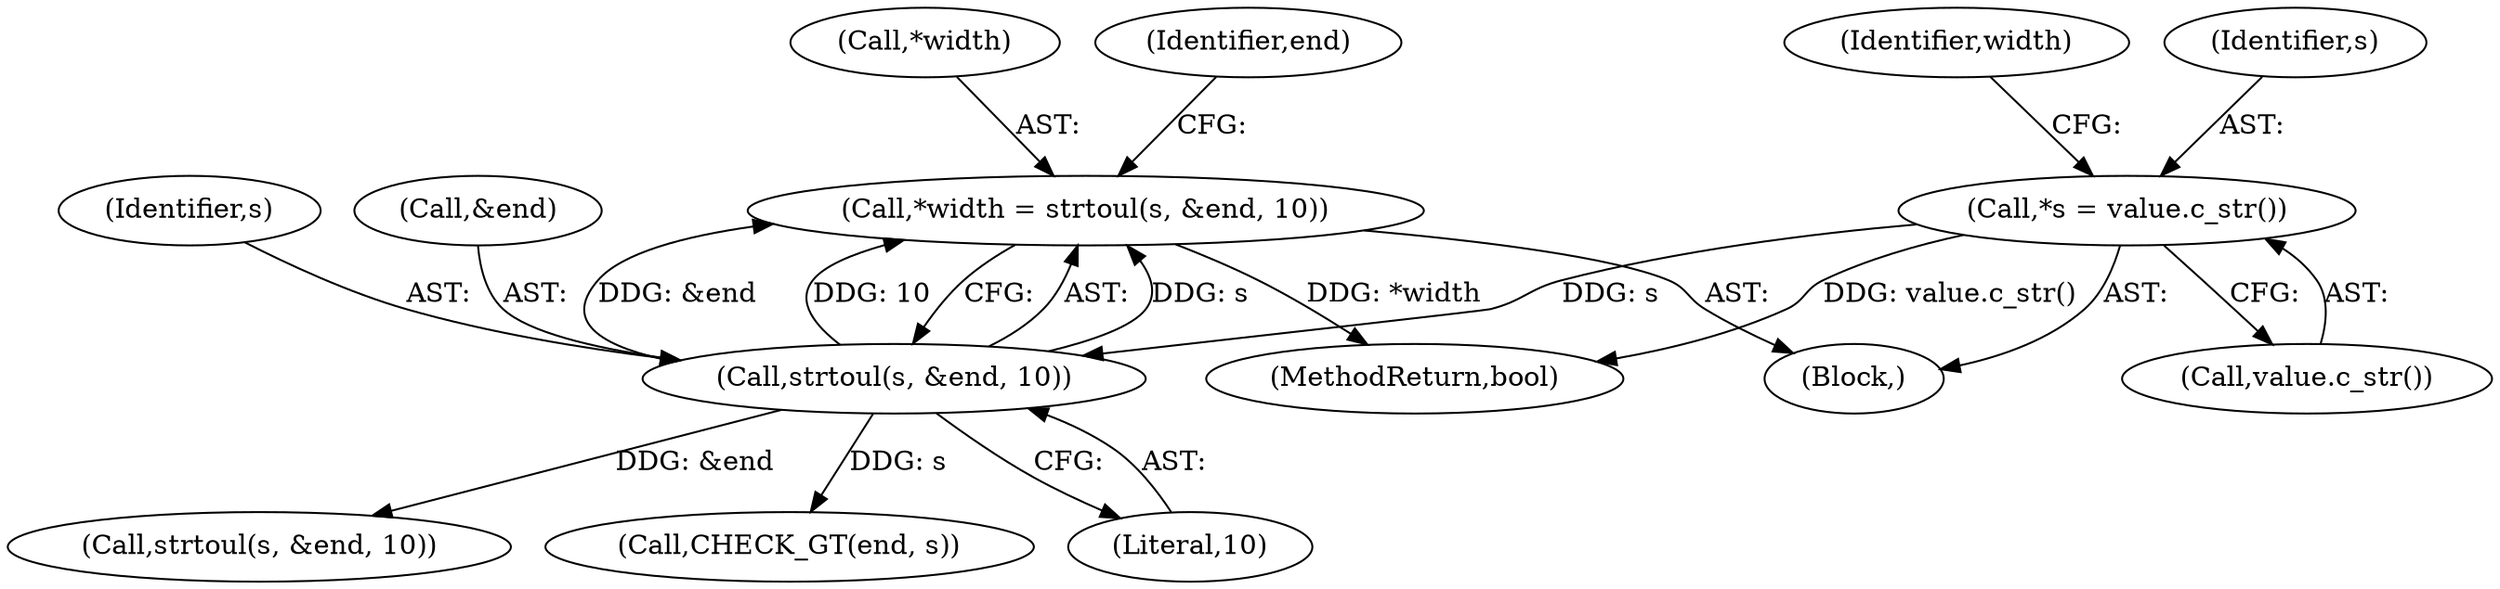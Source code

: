 digraph "0_Android_68f67ef6cf1f41e77337be3bc4bff91f3a3c6324@pointer" {
"1000135" [label="(Call,*width = strtoul(s, &end, 10))"];
"1000138" [label="(Call,strtoul(s, &end, 10))"];
"1000131" [label="(Call,*s = value.c_str())"];
"1000131" [label="(Call,*s = value.c_str())"];
"1000133" [label="(Call,value.c_str())"];
"1000135" [label="(Call,*width = strtoul(s, &end, 10))"];
"1000139" [label="(Identifier,s)"];
"1000158" [label="(Call,strtoul(s, &end, 10))"];
"1000137" [label="(Identifier,width)"];
"1000136" [label="(Call,*width)"];
"1000143" [label="(Call,CHECK_GT(end, s))"];
"1000138" [label="(Call,strtoul(s, &end, 10))"];
"1000132" [label="(Identifier,s)"];
"1000105" [label="(Block,)"];
"1000144" [label="(Identifier,end)"];
"1000172" [label="(MethodReturn,bool)"];
"1000140" [label="(Call,&end)"];
"1000142" [label="(Literal,10)"];
"1000135" -> "1000105"  [label="AST: "];
"1000135" -> "1000138"  [label="CFG: "];
"1000136" -> "1000135"  [label="AST: "];
"1000138" -> "1000135"  [label="AST: "];
"1000144" -> "1000135"  [label="CFG: "];
"1000135" -> "1000172"  [label="DDG: *width"];
"1000138" -> "1000135"  [label="DDG: s"];
"1000138" -> "1000135"  [label="DDG: &end"];
"1000138" -> "1000135"  [label="DDG: 10"];
"1000138" -> "1000142"  [label="CFG: "];
"1000139" -> "1000138"  [label="AST: "];
"1000140" -> "1000138"  [label="AST: "];
"1000142" -> "1000138"  [label="AST: "];
"1000131" -> "1000138"  [label="DDG: s"];
"1000138" -> "1000143"  [label="DDG: s"];
"1000138" -> "1000158"  [label="DDG: &end"];
"1000131" -> "1000105"  [label="AST: "];
"1000131" -> "1000133"  [label="CFG: "];
"1000132" -> "1000131"  [label="AST: "];
"1000133" -> "1000131"  [label="AST: "];
"1000137" -> "1000131"  [label="CFG: "];
"1000131" -> "1000172"  [label="DDG: value.c_str()"];
}
